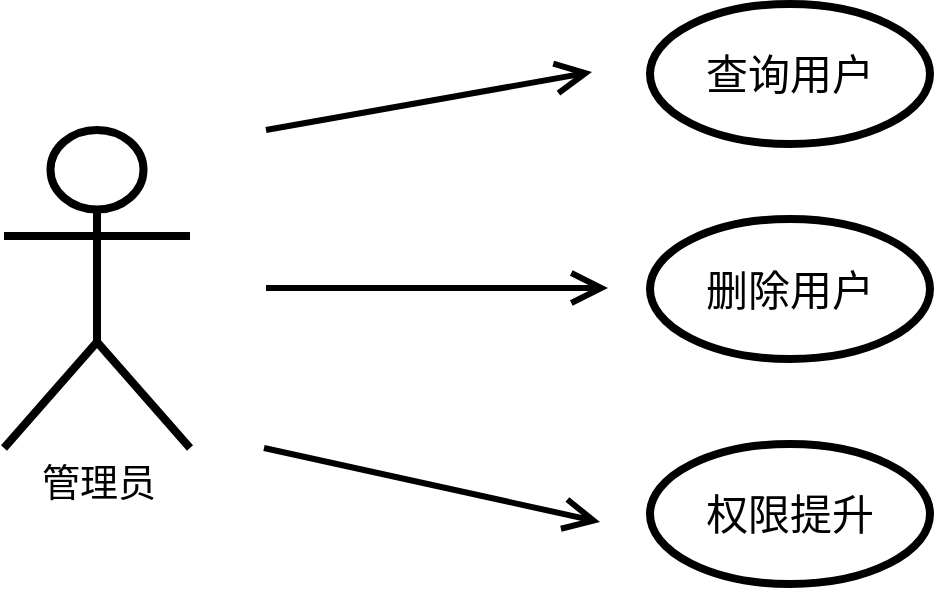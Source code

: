 <mxfile version="22.0.8" type="github" pages="3">
  <diagram name="第 1 页" id="TmnJzqM2-JjJi_LOcNfC">
    <mxGraphModel dx="976" dy="605" grid="0" gridSize="10" guides="1" tooltips="1" connect="1" arrows="1" fold="1" page="1" pageScale="1" pageWidth="1169" pageHeight="827" math="0" shadow="0">
      <root>
        <mxCell id="0" />
        <mxCell id="1" parent="0" />
        <mxCell id="BAJHCzknQxksvdAqVNGT-1" value="&lt;font style=&quot;font-size: 19px;&quot;&gt;管理员&lt;/font&gt;" style="shape=umlActor;verticalLabelPosition=bottom;verticalAlign=top;html=1;outlineConnect=0;strokeWidth=4;" parent="1" vertex="1">
          <mxGeometry x="166" y="273" width="93" height="159" as="geometry" />
        </mxCell>
        <mxCell id="BAJHCzknQxksvdAqVNGT-4" value="" style="endArrow=open;endFill=1;endSize=12;html=1;rounded=0;strokeWidth=3;" parent="1" edge="1">
          <mxGeometry width="160" relative="1" as="geometry">
            <mxPoint x="297" y="273" as="sourcePoint" />
            <mxPoint x="460" y="244" as="targetPoint" />
          </mxGeometry>
        </mxCell>
        <mxCell id="BAJHCzknQxksvdAqVNGT-5" value="" style="endArrow=open;endFill=1;endSize=12;html=1;rounded=0;strokeWidth=3;" parent="1" edge="1">
          <mxGeometry width="160" relative="1" as="geometry">
            <mxPoint x="297" y="352" as="sourcePoint" />
            <mxPoint x="468" y="352" as="targetPoint" />
          </mxGeometry>
        </mxCell>
        <mxCell id="BAJHCzknQxksvdAqVNGT-6" value="" style="endArrow=open;endFill=1;endSize=12;html=1;rounded=0;strokeWidth=3;" parent="1" edge="1">
          <mxGeometry width="160" relative="1" as="geometry">
            <mxPoint x="296" y="432" as="sourcePoint" />
            <mxPoint x="464" y="469" as="targetPoint" />
          </mxGeometry>
        </mxCell>
        <mxCell id="BAJHCzknQxksvdAqVNGT-7" value="&lt;font style=&quot;font-size: 21px;&quot;&gt;查询用户&lt;/font&gt;" style="ellipse;whiteSpace=wrap;html=1;strokeWidth=4;" parent="1" vertex="1">
          <mxGeometry x="489" y="210" width="140" height="70" as="geometry" />
        </mxCell>
        <mxCell id="BAJHCzknQxksvdAqVNGT-8" value="&lt;font style=&quot;font-size: 21px;&quot;&gt;删除用户&lt;/font&gt;" style="ellipse;whiteSpace=wrap;html=1;strokeWidth=4;" parent="1" vertex="1">
          <mxGeometry x="489" y="317.5" width="140" height="70" as="geometry" />
        </mxCell>
        <mxCell id="BAJHCzknQxksvdAqVNGT-9" value="&lt;font style=&quot;font-size: 21px;&quot;&gt;权限提升&lt;/font&gt;" style="ellipse;whiteSpace=wrap;html=1;strokeWidth=4;" parent="1" vertex="1">
          <mxGeometry x="489" y="430" width="140" height="70" as="geometry" />
        </mxCell>
      </root>
    </mxGraphModel>
  </diagram>
  <diagram id="0H3dOHBMslZDDBWuFVHp" name="第 2 页">
    <mxGraphModel dx="976" dy="605" grid="0" gridSize="10" guides="1" tooltips="1" connect="1" arrows="1" fold="1" page="1" pageScale="1" pageWidth="1169" pageHeight="827" math="0" shadow="0">
      <root>
        <mxCell id="0" />
        <mxCell id="1" parent="0" />
        <mxCell id="sMY0PMWyZVkx06gm-7io-1" value="&lt;font style=&quot;font-size: 19px;&quot;&gt;普通用户&lt;/font&gt;" style="shape=umlActor;verticalLabelPosition=bottom;verticalAlign=top;html=1;outlineConnect=0;strokeWidth=4;" parent="1" vertex="1">
          <mxGeometry x="166" y="273" width="93" height="159" as="geometry" />
        </mxCell>
        <mxCell id="sMY0PMWyZVkx06gm-7io-2" value="" style="endArrow=open;endFill=1;endSize=12;html=1;rounded=0;strokeWidth=3;" parent="1" edge="1">
          <mxGeometry width="160" relative="1" as="geometry">
            <mxPoint x="282" y="366" as="sourcePoint" />
            <mxPoint x="458" y="299" as="targetPoint" />
          </mxGeometry>
        </mxCell>
        <mxCell id="sMY0PMWyZVkx06gm-7io-3" value="" style="endArrow=open;endFill=1;endSize=12;html=1;rounded=0;strokeWidth=3;" parent="1" edge="1">
          <mxGeometry width="160" relative="1" as="geometry">
            <mxPoint x="279" y="365" as="sourcePoint" />
            <mxPoint x="454" y="453" as="targetPoint" />
          </mxGeometry>
        </mxCell>
        <mxCell id="sMY0PMWyZVkx06gm-7io-5" value="&lt;font style=&quot;font-size: 18px;&quot;&gt;修改个人资料&lt;/font&gt;" style="ellipse;whiteSpace=wrap;html=1;strokeWidth=4;" parent="1" vertex="1">
          <mxGeometry x="465" y="264" width="140" height="70" as="geometry" />
        </mxCell>
        <mxCell id="sMY0PMWyZVkx06gm-7io-6" value="&lt;span style=&quot;font-size: 21px;&quot;&gt;修改密码&lt;/span&gt;" style="ellipse;whiteSpace=wrap;html=1;strokeWidth=4;" parent="1" vertex="1">
          <mxGeometry x="459" y="421" width="140" height="70" as="geometry" />
        </mxCell>
        <mxCell id="sMY0PMWyZVkx06gm-7io-13" value="&lt;span style=&quot;font-size: 18px;&quot;&gt;修改昵称&lt;/span&gt;" style="ellipse;whiteSpace=wrap;html=1;strokeWidth=4;" parent="1" vertex="1">
          <mxGeometry x="709" y="143" width="140" height="70" as="geometry" />
        </mxCell>
        <mxCell id="sMY0PMWyZVkx06gm-7io-14" value="&lt;font style=&quot;font-size: 18px;&quot;&gt;上传/修改头像&lt;/font&gt;" style="ellipse;whiteSpace=wrap;html=1;strokeWidth=4;" parent="1" vertex="1">
          <mxGeometry x="755" y="236" width="140" height="70" as="geometry" />
        </mxCell>
        <mxCell id="sMY0PMWyZVkx06gm-7io-15" value="&lt;span style=&quot;font-size: 18px;&quot;&gt;修改个人信息&lt;/span&gt;" style="ellipse;whiteSpace=wrap;html=1;strokeWidth=4;" parent="1" vertex="1">
          <mxGeometry x="745" y="339" width="140" height="70" as="geometry" />
        </mxCell>
        <mxCell id="kOjl1XxDWR4DJwoB06vj-1" value="&lt;font style=&quot;font-size: 15px;&quot;&gt;&amp;lt;&amp;lt;include&amp;gt;&amp;gt;&lt;/font&gt;" style="html=1;verticalAlign=bottom;labelBackgroundColor=none;endArrow=open;endFill=0;dashed=1;rounded=0;strokeWidth=3;" edge="1" parent="1">
          <mxGeometry width="160" relative="1" as="geometry">
            <mxPoint x="585" y="273" as="sourcePoint" />
            <mxPoint x="709" y="188" as="targetPoint" />
          </mxGeometry>
        </mxCell>
        <mxCell id="kOjl1XxDWR4DJwoB06vj-3" value="&lt;font style=&quot;font-size: 15px;&quot;&gt;&amp;lt;&amp;lt;include&amp;gt;&amp;gt;&lt;/font&gt;" style="html=1;verticalAlign=bottom;labelBackgroundColor=none;endArrow=open;endFill=0;dashed=1;rounded=0;strokeWidth=3;" edge="1" parent="1">
          <mxGeometry width="160" relative="1" as="geometry">
            <mxPoint x="605" y="298" as="sourcePoint" />
            <mxPoint x="752" y="269" as="targetPoint" />
          </mxGeometry>
        </mxCell>
        <mxCell id="kOjl1XxDWR4DJwoB06vj-4" value="&lt;font style=&quot;font-size: 15px;&quot;&gt;&amp;lt;&amp;lt;include&amp;gt;&amp;gt;&lt;/font&gt;" style="html=1;verticalAlign=bottom;labelBackgroundColor=none;endArrow=open;endFill=0;dashed=1;rounded=0;strokeWidth=3;" edge="1" parent="1">
          <mxGeometry width="160" relative="1" as="geometry">
            <mxPoint x="593" y="320" as="sourcePoint" />
            <mxPoint x="743" y="371" as="targetPoint" />
          </mxGeometry>
        </mxCell>
      </root>
    </mxGraphModel>
  </diagram>
  <diagram id="QzTsrKN5R8SIN2CQH5Vp" name="第 3 页">
    <mxGraphModel dx="673" dy="417" grid="0" gridSize="10" guides="1" tooltips="1" connect="1" arrows="1" fold="1" page="1" pageScale="1" pageWidth="1169" pageHeight="827" math="0" shadow="0">
      <root>
        <mxCell id="0" />
        <mxCell id="1" parent="0" />
        <mxCell id="sCEE1BGuMgT7CxSSxrRl-3" value="" style="ellipse;html=1;shape=startState;fillColor=#000000;strokeColor=#ff0000;" vertex="1" parent="1">
          <mxGeometry x="136" y="10" width="30" height="30" as="geometry" />
        </mxCell>
        <mxCell id="sCEE1BGuMgT7CxSSxrRl-4" value="" style="edgeStyle=orthogonalEdgeStyle;html=1;verticalAlign=bottom;endArrow=open;endSize=8;strokeColor=#ff0000;rounded=0;" edge="1" source="sCEE1BGuMgT7CxSSxrRl-3" parent="1">
          <mxGeometry relative="1" as="geometry">
            <mxPoint x="151" y="65" as="targetPoint" />
          </mxGeometry>
        </mxCell>
        <mxCell id="sCEE1BGuMgT7CxSSxrRl-23" value="" style="edgeStyle=orthogonalEdgeStyle;rounded=0;orthogonalLoop=1;jettySize=auto;html=1;" edge="1" parent="1" source="sCEE1BGuMgT7CxSSxrRl-7" target="sCEE1BGuMgT7CxSSxrRl-19">
          <mxGeometry relative="1" as="geometry" />
        </mxCell>
        <mxCell id="sCEE1BGuMgT7CxSSxrRl-5" value="进入个人资料页面" style="html=1;align=center;verticalAlign=top;rounded=1;absoluteArcSize=1;arcSize=10;dashed=0;whiteSpace=wrap;" vertex="1" parent="1">
          <mxGeometry x="97" y="68" width="108" height="27" as="geometry" />
        </mxCell>
        <mxCell id="sCEE1BGuMgT7CxSSxrRl-22" value="" style="edgeStyle=orthogonalEdgeStyle;rounded=0;orthogonalLoop=1;jettySize=auto;html=1;" edge="1" parent="1" source="sCEE1BGuMgT7CxSSxrRl-7" target="sCEE1BGuMgT7CxSSxrRl-19">
          <mxGeometry relative="1" as="geometry" />
        </mxCell>
        <mxCell id="sCEE1BGuMgT7CxSSxrRl-9" value="" style="rhombus;whiteSpace=wrap;html=1;" vertex="1" parent="1">
          <mxGeometry x="269" y="172.5" width="52" height="40" as="geometry" />
        </mxCell>
        <mxCell id="sCEE1BGuMgT7CxSSxrRl-10" value="&lt;font style=&quot;font-size: 11px;&quot;&gt;验证成功&lt;/font&gt;" style="endArrow=block;endSize=16;endFill=0;html=1;rounded=0;strokeWidth=1;" edge="1" parent="1">
          <mxGeometry x="-0.349" width="160" relative="1" as="geometry">
            <mxPoint x="294.66" y="212" as="sourcePoint" />
            <mxPoint x="294.66" y="265" as="targetPoint" />
            <mxPoint as="offset" />
          </mxGeometry>
        </mxCell>
        <mxCell id="sCEE1BGuMgT7CxSSxrRl-34" value="" style="edgeStyle=orthogonalEdgeStyle;rounded=0;orthogonalLoop=1;jettySize=auto;html=1;" edge="1" parent="1" source="sCEE1BGuMgT7CxSSxrRl-11" target="sCEE1BGuMgT7CxSSxrRl-33">
          <mxGeometry relative="1" as="geometry" />
        </mxCell>
        <mxCell id="sCEE1BGuMgT7CxSSxrRl-11" value="输入新密码" style="html=1;align=center;verticalAlign=top;rounded=1;absoluteArcSize=1;arcSize=10;dashed=0;whiteSpace=wrap;" vertex="1" parent="1">
          <mxGeometry x="241" y="264" width="108" height="27" as="geometry" />
        </mxCell>
        <mxCell id="sCEE1BGuMgT7CxSSxrRl-12" value="&lt;font style=&quot;font-size: 11px;&quot;&gt;验证失败&lt;/font&gt;" style="endArrow=block;endSize=16;endFill=0;html=1;rounded=0;strokeWidth=1;" edge="1" parent="1">
          <mxGeometry x="-0.135" width="160" relative="1" as="geometry">
            <mxPoint x="321" y="192.16" as="sourcePoint" />
            <mxPoint x="425" y="192.16" as="targetPoint" />
            <mxPoint as="offset" />
          </mxGeometry>
        </mxCell>
        <mxCell id="sCEE1BGuMgT7CxSSxrRl-26" value="" style="edgeStyle=orthogonalEdgeStyle;rounded=0;orthogonalLoop=1;jettySize=auto;html=1;" edge="1" parent="1" source="sCEE1BGuMgT7CxSSxrRl-13" target="sCEE1BGuMgT7CxSSxrRl-15">
          <mxGeometry relative="1" as="geometry" />
        </mxCell>
        <mxCell id="sCEE1BGuMgT7CxSSxrRl-13" value="密码错误" style="html=1;align=center;verticalAlign=top;rounded=1;absoluteArcSize=1;arcSize=10;dashed=0;whiteSpace=wrap;" vertex="1" parent="1">
          <mxGeometry x="425" y="179" width="108" height="27" as="geometry" />
        </mxCell>
        <mxCell id="sCEE1BGuMgT7CxSSxrRl-15" value="" style="rhombus;whiteSpace=wrap;html=1;" vertex="1" parent="1">
          <mxGeometry x="562" y="172.5" width="52" height="40" as="geometry" />
        </mxCell>
        <mxCell id="sCEE1BGuMgT7CxSSxrRl-16" value="" style="ellipse;html=1;shape=endState;fillColor=#000000;strokeColor=#ff0000;" vertex="1" parent="1">
          <mxGeometry x="667" y="177.5" width="30" height="30" as="geometry" />
        </mxCell>
        <mxCell id="sCEE1BGuMgT7CxSSxrRl-18" value="&lt;font style=&quot;font-size: 10px;&quot;&gt;取消&lt;/font&gt;" style="endArrow=block;endSize=16;endFill=0;html=1;rounded=0;strokeWidth=1;" edge="1" parent="1">
          <mxGeometry x="-0.358" width="160" relative="1" as="geometry">
            <mxPoint x="614" y="192.16" as="sourcePoint" />
            <mxPoint x="665" y="192.16" as="targetPoint" />
            <mxPoint as="offset" />
          </mxGeometry>
        </mxCell>
        <mxCell id="sCEE1BGuMgT7CxSSxrRl-25" value="" style="edgeStyle=orthogonalEdgeStyle;rounded=0;orthogonalLoop=1;jettySize=auto;html=1;" edge="1" parent="1" source="sCEE1BGuMgT7CxSSxrRl-19" target="sCEE1BGuMgT7CxSSxrRl-9">
          <mxGeometry relative="1" as="geometry" />
        </mxCell>
        <mxCell id="sCEE1BGuMgT7CxSSxrRl-19" value="输入旧密码" style="html=1;align=center;verticalAlign=top;rounded=1;absoluteArcSize=1;arcSize=10;dashed=0;whiteSpace=wrap;" vertex="1" parent="1">
          <mxGeometry x="241" y="117" width="108" height="27" as="geometry" />
        </mxCell>
        <mxCell id="sCEE1BGuMgT7CxSSxrRl-24" value="" style="edgeStyle=orthogonalEdgeStyle;rounded=0;orthogonalLoop=1;jettySize=auto;html=1;" edge="1" parent="1" source="sCEE1BGuMgT7CxSSxrRl-5" target="sCEE1BGuMgT7CxSSxrRl-7">
          <mxGeometry relative="1" as="geometry">
            <mxPoint x="205" y="81" as="sourcePoint" />
            <mxPoint x="316" y="118" as="targetPoint" />
          </mxGeometry>
        </mxCell>
        <mxCell id="sCEE1BGuMgT7CxSSxrRl-7" value="选择修改密码" style="html=1;align=center;verticalAlign=top;rounded=1;absoluteArcSize=1;arcSize=10;dashed=0;whiteSpace=wrap;" vertex="1" parent="1">
          <mxGeometry x="241" y="68" width="108" height="27" as="geometry" />
        </mxCell>
        <mxCell id="sCEE1BGuMgT7CxSSxrRl-32" value="&lt;font style=&quot;font-size: 11px;&quot;&gt;重新输入&lt;/font&gt;" style="endArrow=block;endSize=16;endFill=0;html=1;rounded=0;strokeWidth=1;entryX=1;entryY=0.5;entryDx=0;entryDy=0;" edge="1" parent="1" target="sCEE1BGuMgT7CxSSxrRl-19">
          <mxGeometry x="-0.135" width="160" relative="1" as="geometry">
            <mxPoint x="587" y="172" as="sourcePoint" />
            <mxPoint x="591" y="66" as="targetPoint" />
            <mxPoint as="offset" />
            <Array as="points">
              <mxPoint x="587" y="131" />
            </Array>
          </mxGeometry>
        </mxCell>
        <mxCell id="sCEE1BGuMgT7CxSSxrRl-33" value="" style="rhombus;whiteSpace=wrap;html=1;" vertex="1" parent="1">
          <mxGeometry x="269" y="312" width="52" height="40" as="geometry" />
        </mxCell>
        <mxCell id="sCEE1BGuMgT7CxSSxrRl-38" value="" style="edgeStyle=orthogonalEdgeStyle;rounded=0;orthogonalLoop=1;jettySize=auto;html=1;" edge="1" parent="1" source="sCEE1BGuMgT7CxSSxrRl-35" target="sCEE1BGuMgT7CxSSxrRl-37">
          <mxGeometry relative="1" as="geometry" />
        </mxCell>
        <mxCell id="sCEE1BGuMgT7CxSSxrRl-35" value="与旧密码重复" style="html=1;align=center;verticalAlign=top;rounded=1;absoluteArcSize=1;arcSize=10;dashed=0;whiteSpace=wrap;" vertex="1" parent="1">
          <mxGeometry x="414" y="318.5" width="108" height="27" as="geometry" />
        </mxCell>
        <mxCell id="sCEE1BGuMgT7CxSSxrRl-36" value="&lt;font style=&quot;font-size: 11px;&quot;&gt;验证失败&lt;/font&gt;" style="endArrow=block;endSize=16;endFill=0;html=1;rounded=0;strokeWidth=1;" edge="1" parent="1">
          <mxGeometry x="-0.135" width="160" relative="1" as="geometry">
            <mxPoint x="321" y="331.66" as="sourcePoint" />
            <mxPoint x="415" y="332" as="targetPoint" />
            <mxPoint as="offset" />
          </mxGeometry>
        </mxCell>
        <mxCell id="sCEE1BGuMgT7CxSSxrRl-37" value="" style="rhombus;whiteSpace=wrap;html=1;" vertex="1" parent="1">
          <mxGeometry x="549" y="312" width="52" height="40" as="geometry" />
        </mxCell>
        <mxCell id="sCEE1BGuMgT7CxSSxrRl-39" value="&lt;font style=&quot;font-size: 10px;&quot;&gt;取消&lt;/font&gt;" style="endArrow=block;endSize=16;endFill=0;html=1;rounded=0;strokeWidth=1;" edge="1" parent="1">
          <mxGeometry x="-0.358" width="160" relative="1" as="geometry">
            <mxPoint x="601" y="331.66" as="sourcePoint" />
            <mxPoint x="658" y="331.66" as="targetPoint" />
            <mxPoint as="offset" />
          </mxGeometry>
        </mxCell>
        <mxCell id="sCEE1BGuMgT7CxSSxrRl-40" value="" style="ellipse;html=1;shape=endState;fillColor=#000000;strokeColor=#ff0000;" vertex="1" parent="1">
          <mxGeometry x="660" y="315.5" width="30" height="30" as="geometry" />
        </mxCell>
        <mxCell id="sCEE1BGuMgT7CxSSxrRl-41" value="&lt;font style=&quot;font-size: 11px;&quot;&gt;重新输入&lt;/font&gt;" style="endArrow=block;endSize=16;endFill=0;html=1;rounded=0;strokeWidth=1;entryX=1;entryY=0.5;entryDx=0;entryDy=0;" edge="1" parent="1" target="sCEE1BGuMgT7CxSSxrRl-11">
          <mxGeometry x="-0.135" width="160" relative="1" as="geometry">
            <mxPoint x="574" y="312" as="sourcePoint" />
            <mxPoint x="377" y="288" as="targetPoint" />
            <mxPoint as="offset" />
            <Array as="points">
              <mxPoint x="574" y="278" />
            </Array>
          </mxGeometry>
        </mxCell>
        <mxCell id="sCEE1BGuMgT7CxSSxrRl-42" value="&lt;font style=&quot;font-size: 11px;&quot;&gt;验证成功&lt;/font&gt;" style="endArrow=block;endSize=16;endFill=0;html=1;rounded=0;strokeWidth=1;" edge="1" parent="1">
          <mxGeometry x="-0.349" width="160" relative="1" as="geometry">
            <mxPoint x="294.66" y="352" as="sourcePoint" />
            <mxPoint x="294.66" y="405" as="targetPoint" />
            <mxPoint as="offset" />
          </mxGeometry>
        </mxCell>
        <mxCell id="sCEE1BGuMgT7CxSSxrRl-45" value="" style="edgeStyle=orthogonalEdgeStyle;rounded=0;orthogonalLoop=1;jettySize=auto;html=1;" edge="1" parent="1" source="sCEE1BGuMgT7CxSSxrRl-43" target="sCEE1BGuMgT7CxSSxrRl-44">
          <mxGeometry relative="1" as="geometry" />
        </mxCell>
        <mxCell id="sCEE1BGuMgT7CxSSxrRl-43" value="更新密码" style="html=1;align=center;verticalAlign=top;rounded=1;absoluteArcSize=1;arcSize=10;dashed=0;whiteSpace=wrap;" vertex="1" parent="1">
          <mxGeometry x="241" y="405" width="108" height="27" as="geometry" />
        </mxCell>
        <mxCell id="sCEE1BGuMgT7CxSSxrRl-44" value="" style="ellipse;html=1;shape=endState;fillColor=#000000;strokeColor=#ff0000;" vertex="1" parent="1">
          <mxGeometry x="408" y="403.5" width="30" height="30" as="geometry" />
        </mxCell>
      </root>
    </mxGraphModel>
  </diagram>
</mxfile>
